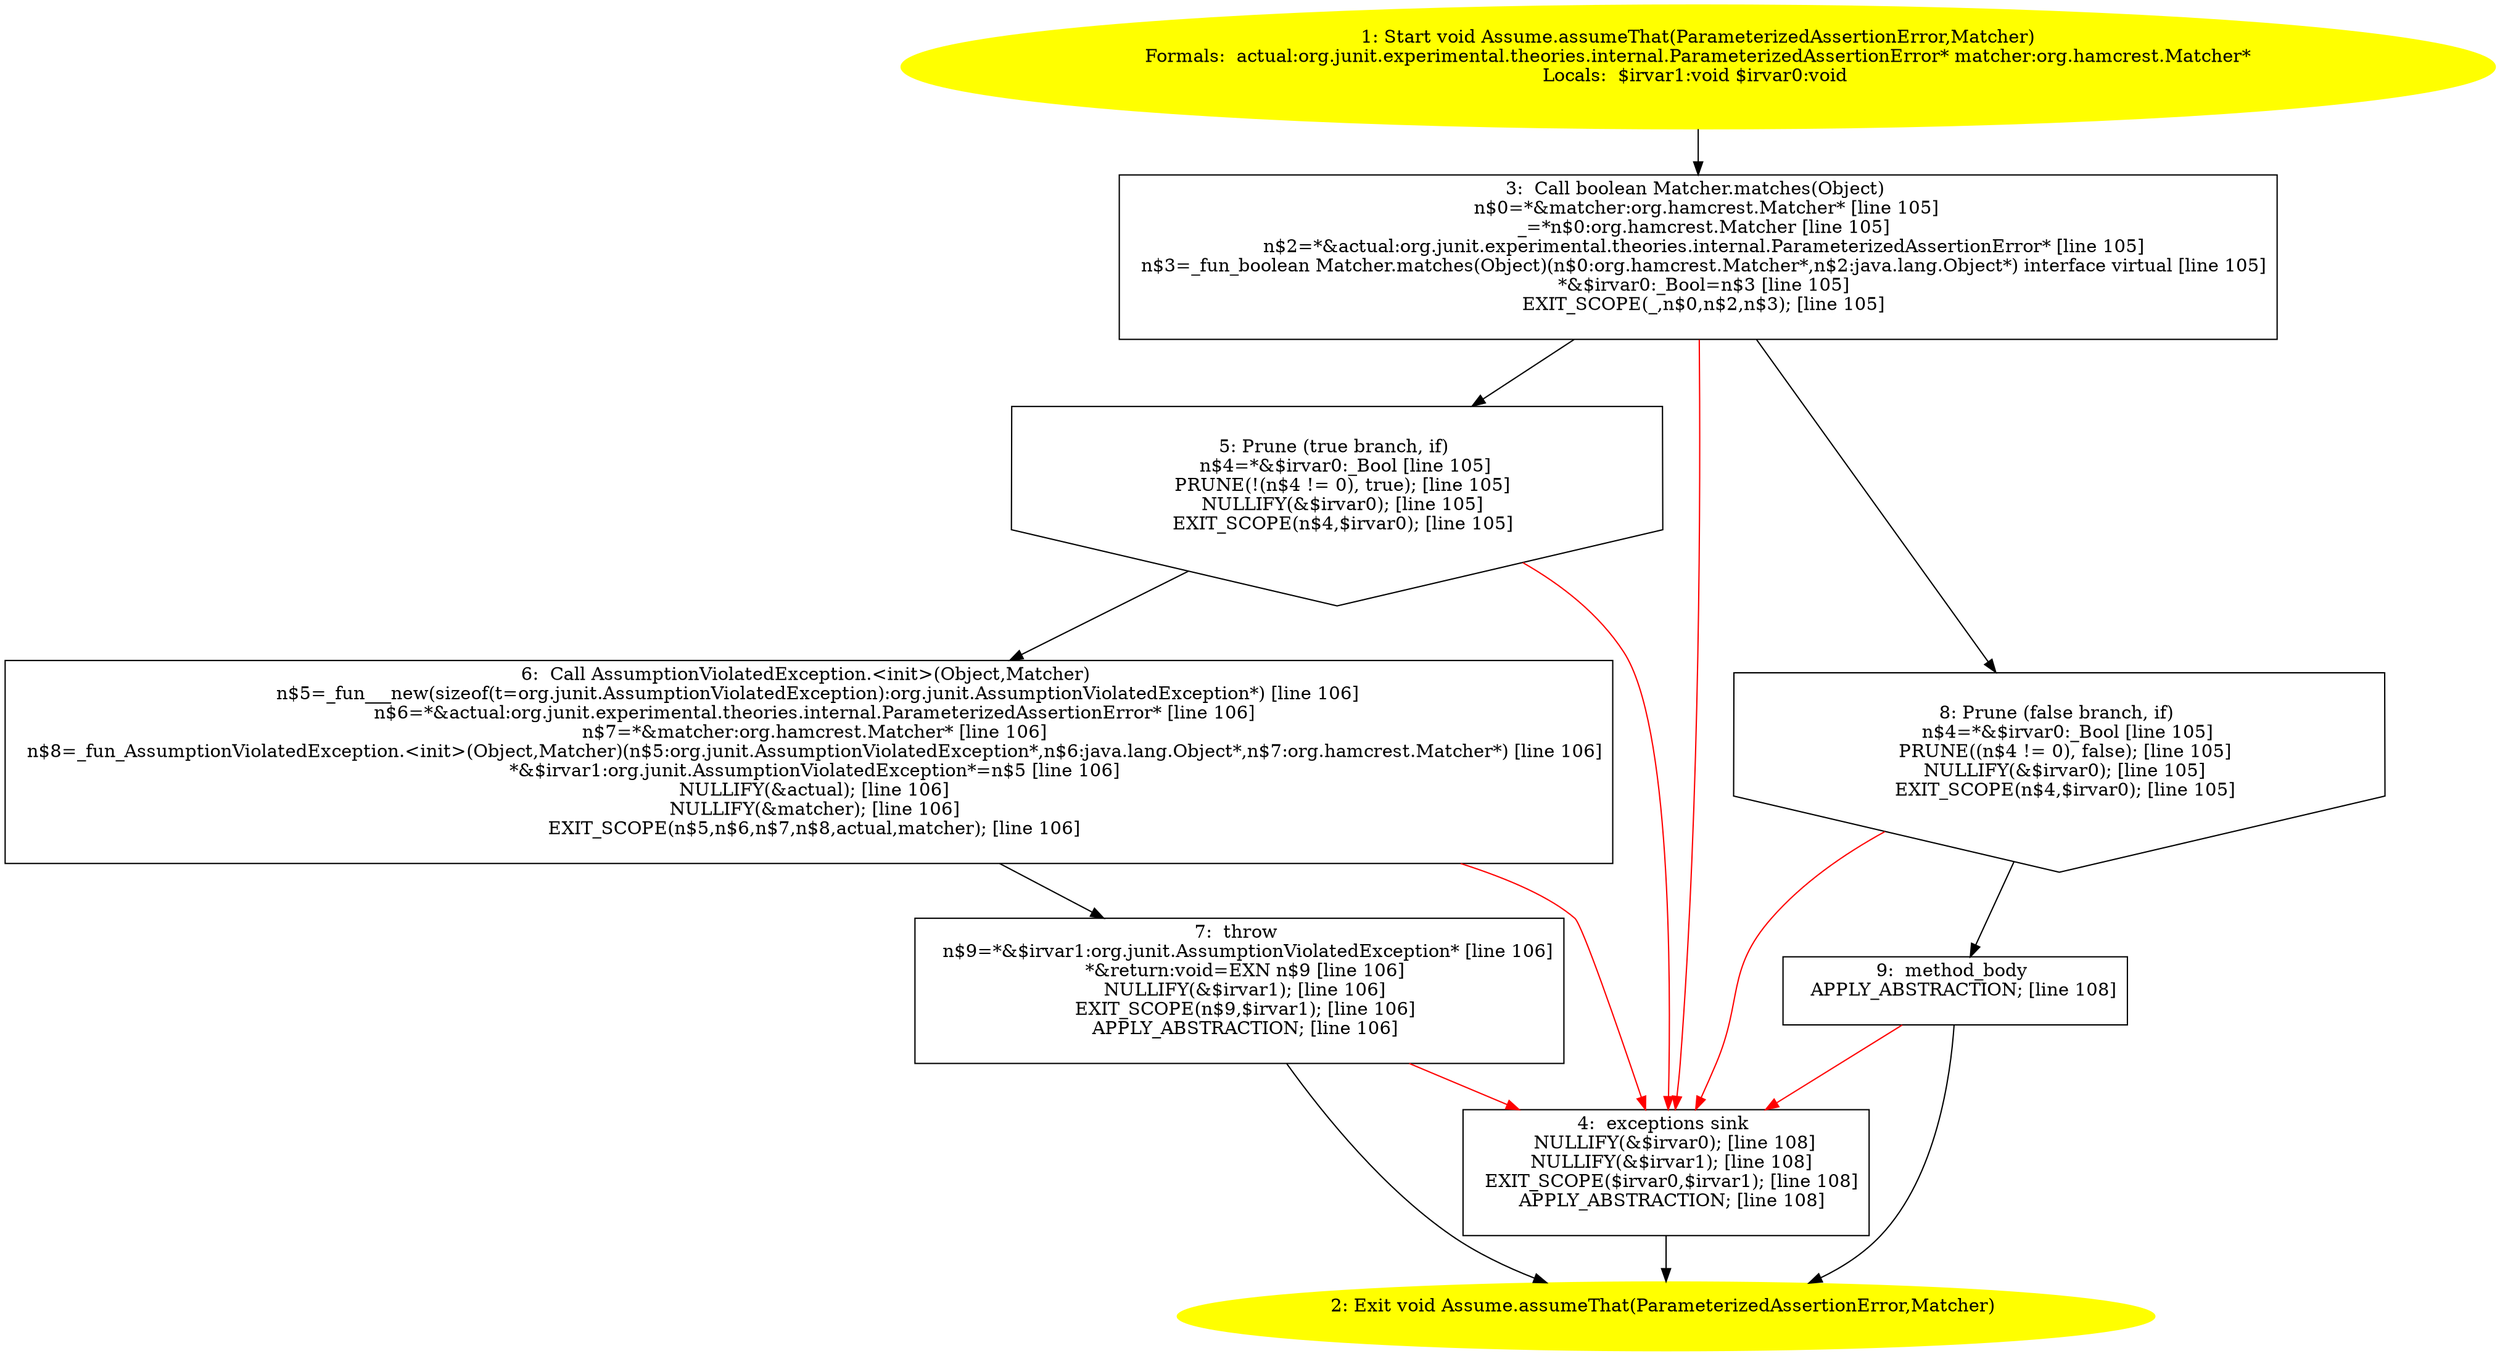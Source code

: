 /* @generated */
digraph cfg {
"org.junit.Assume.assumeThat(org.junit.experimental.theories.internal.ParameterizedAssertionError,org.2751ae0a9985018df79d5f22962dd02c_1" [label="1: Start void Assume.assumeThat(ParameterizedAssertionError,Matcher)\nFormals:  actual:org.junit.experimental.theories.internal.ParameterizedAssertionError* matcher:org.hamcrest.Matcher*\nLocals:  $irvar1:void $irvar0:void \n  " color=yellow style=filled]
	

	 "org.junit.Assume.assumeThat(org.junit.experimental.theories.internal.ParameterizedAssertionError,org.2751ae0a9985018df79d5f22962dd02c_1" -> "org.junit.Assume.assumeThat(org.junit.experimental.theories.internal.ParameterizedAssertionError,org.2751ae0a9985018df79d5f22962dd02c_3" ;
"org.junit.Assume.assumeThat(org.junit.experimental.theories.internal.ParameterizedAssertionError,org.2751ae0a9985018df79d5f22962dd02c_2" [label="2: Exit void Assume.assumeThat(ParameterizedAssertionError,Matcher) \n  " color=yellow style=filled]
	

"org.junit.Assume.assumeThat(org.junit.experimental.theories.internal.ParameterizedAssertionError,org.2751ae0a9985018df79d5f22962dd02c_3" [label="3:  Call boolean Matcher.matches(Object) \n   n$0=*&matcher:org.hamcrest.Matcher* [line 105]\n  _=*n$0:org.hamcrest.Matcher [line 105]\n  n$2=*&actual:org.junit.experimental.theories.internal.ParameterizedAssertionError* [line 105]\n  n$3=_fun_boolean Matcher.matches(Object)(n$0:org.hamcrest.Matcher*,n$2:java.lang.Object*) interface virtual [line 105]\n  *&$irvar0:_Bool=n$3 [line 105]\n  EXIT_SCOPE(_,n$0,n$2,n$3); [line 105]\n " shape="box"]
	

	 "org.junit.Assume.assumeThat(org.junit.experimental.theories.internal.ParameterizedAssertionError,org.2751ae0a9985018df79d5f22962dd02c_3" -> "org.junit.Assume.assumeThat(org.junit.experimental.theories.internal.ParameterizedAssertionError,org.2751ae0a9985018df79d5f22962dd02c_5" ;
	 "org.junit.Assume.assumeThat(org.junit.experimental.theories.internal.ParameterizedAssertionError,org.2751ae0a9985018df79d5f22962dd02c_3" -> "org.junit.Assume.assumeThat(org.junit.experimental.theories.internal.ParameterizedAssertionError,org.2751ae0a9985018df79d5f22962dd02c_8" ;
	 "org.junit.Assume.assumeThat(org.junit.experimental.theories.internal.ParameterizedAssertionError,org.2751ae0a9985018df79d5f22962dd02c_3" -> "org.junit.Assume.assumeThat(org.junit.experimental.theories.internal.ParameterizedAssertionError,org.2751ae0a9985018df79d5f22962dd02c_4" [color="red" ];
"org.junit.Assume.assumeThat(org.junit.experimental.theories.internal.ParameterizedAssertionError,org.2751ae0a9985018df79d5f22962dd02c_4" [label="4:  exceptions sink \n   NULLIFY(&$irvar0); [line 108]\n  NULLIFY(&$irvar1); [line 108]\n  EXIT_SCOPE($irvar0,$irvar1); [line 108]\n  APPLY_ABSTRACTION; [line 108]\n " shape="box"]
	

	 "org.junit.Assume.assumeThat(org.junit.experimental.theories.internal.ParameterizedAssertionError,org.2751ae0a9985018df79d5f22962dd02c_4" -> "org.junit.Assume.assumeThat(org.junit.experimental.theories.internal.ParameterizedAssertionError,org.2751ae0a9985018df79d5f22962dd02c_2" ;
"org.junit.Assume.assumeThat(org.junit.experimental.theories.internal.ParameterizedAssertionError,org.2751ae0a9985018df79d5f22962dd02c_5" [label="5: Prune (true branch, if) \n   n$4=*&$irvar0:_Bool [line 105]\n  PRUNE(!(n$4 != 0), true); [line 105]\n  NULLIFY(&$irvar0); [line 105]\n  EXIT_SCOPE(n$4,$irvar0); [line 105]\n " shape="invhouse"]
	

	 "org.junit.Assume.assumeThat(org.junit.experimental.theories.internal.ParameterizedAssertionError,org.2751ae0a9985018df79d5f22962dd02c_5" -> "org.junit.Assume.assumeThat(org.junit.experimental.theories.internal.ParameterizedAssertionError,org.2751ae0a9985018df79d5f22962dd02c_6" ;
	 "org.junit.Assume.assumeThat(org.junit.experimental.theories.internal.ParameterizedAssertionError,org.2751ae0a9985018df79d5f22962dd02c_5" -> "org.junit.Assume.assumeThat(org.junit.experimental.theories.internal.ParameterizedAssertionError,org.2751ae0a9985018df79d5f22962dd02c_4" [color="red" ];
"org.junit.Assume.assumeThat(org.junit.experimental.theories.internal.ParameterizedAssertionError,org.2751ae0a9985018df79d5f22962dd02c_6" [label="6:  Call AssumptionViolatedException.<init>(Object,Matcher) \n   n$5=_fun___new(sizeof(t=org.junit.AssumptionViolatedException):org.junit.AssumptionViolatedException*) [line 106]\n  n$6=*&actual:org.junit.experimental.theories.internal.ParameterizedAssertionError* [line 106]\n  n$7=*&matcher:org.hamcrest.Matcher* [line 106]\n  n$8=_fun_AssumptionViolatedException.<init>(Object,Matcher)(n$5:org.junit.AssumptionViolatedException*,n$6:java.lang.Object*,n$7:org.hamcrest.Matcher*) [line 106]\n  *&$irvar1:org.junit.AssumptionViolatedException*=n$5 [line 106]\n  NULLIFY(&actual); [line 106]\n  NULLIFY(&matcher); [line 106]\n  EXIT_SCOPE(n$5,n$6,n$7,n$8,actual,matcher); [line 106]\n " shape="box"]
	

	 "org.junit.Assume.assumeThat(org.junit.experimental.theories.internal.ParameterizedAssertionError,org.2751ae0a9985018df79d5f22962dd02c_6" -> "org.junit.Assume.assumeThat(org.junit.experimental.theories.internal.ParameterizedAssertionError,org.2751ae0a9985018df79d5f22962dd02c_7" ;
	 "org.junit.Assume.assumeThat(org.junit.experimental.theories.internal.ParameterizedAssertionError,org.2751ae0a9985018df79d5f22962dd02c_6" -> "org.junit.Assume.assumeThat(org.junit.experimental.theories.internal.ParameterizedAssertionError,org.2751ae0a9985018df79d5f22962dd02c_4" [color="red" ];
"org.junit.Assume.assumeThat(org.junit.experimental.theories.internal.ParameterizedAssertionError,org.2751ae0a9985018df79d5f22962dd02c_7" [label="7:  throw \n   n$9=*&$irvar1:org.junit.AssumptionViolatedException* [line 106]\n  *&return:void=EXN n$9 [line 106]\n  NULLIFY(&$irvar1); [line 106]\n  EXIT_SCOPE(n$9,$irvar1); [line 106]\n  APPLY_ABSTRACTION; [line 106]\n " shape="box"]
	

	 "org.junit.Assume.assumeThat(org.junit.experimental.theories.internal.ParameterizedAssertionError,org.2751ae0a9985018df79d5f22962dd02c_7" -> "org.junit.Assume.assumeThat(org.junit.experimental.theories.internal.ParameterizedAssertionError,org.2751ae0a9985018df79d5f22962dd02c_2" ;
	 "org.junit.Assume.assumeThat(org.junit.experimental.theories.internal.ParameterizedAssertionError,org.2751ae0a9985018df79d5f22962dd02c_7" -> "org.junit.Assume.assumeThat(org.junit.experimental.theories.internal.ParameterizedAssertionError,org.2751ae0a9985018df79d5f22962dd02c_4" [color="red" ];
"org.junit.Assume.assumeThat(org.junit.experimental.theories.internal.ParameterizedAssertionError,org.2751ae0a9985018df79d5f22962dd02c_8" [label="8: Prune (false branch, if) \n   n$4=*&$irvar0:_Bool [line 105]\n  PRUNE((n$4 != 0), false); [line 105]\n  NULLIFY(&$irvar0); [line 105]\n  EXIT_SCOPE(n$4,$irvar0); [line 105]\n " shape="invhouse"]
	

	 "org.junit.Assume.assumeThat(org.junit.experimental.theories.internal.ParameterizedAssertionError,org.2751ae0a9985018df79d5f22962dd02c_8" -> "org.junit.Assume.assumeThat(org.junit.experimental.theories.internal.ParameterizedAssertionError,org.2751ae0a9985018df79d5f22962dd02c_9" ;
	 "org.junit.Assume.assumeThat(org.junit.experimental.theories.internal.ParameterizedAssertionError,org.2751ae0a9985018df79d5f22962dd02c_8" -> "org.junit.Assume.assumeThat(org.junit.experimental.theories.internal.ParameterizedAssertionError,org.2751ae0a9985018df79d5f22962dd02c_4" [color="red" ];
"org.junit.Assume.assumeThat(org.junit.experimental.theories.internal.ParameterizedAssertionError,org.2751ae0a9985018df79d5f22962dd02c_9" [label="9:  method_body \n   APPLY_ABSTRACTION; [line 108]\n " shape="box"]
	

	 "org.junit.Assume.assumeThat(org.junit.experimental.theories.internal.ParameterizedAssertionError,org.2751ae0a9985018df79d5f22962dd02c_9" -> "org.junit.Assume.assumeThat(org.junit.experimental.theories.internal.ParameterizedAssertionError,org.2751ae0a9985018df79d5f22962dd02c_2" ;
	 "org.junit.Assume.assumeThat(org.junit.experimental.theories.internal.ParameterizedAssertionError,org.2751ae0a9985018df79d5f22962dd02c_9" -> "org.junit.Assume.assumeThat(org.junit.experimental.theories.internal.ParameterizedAssertionError,org.2751ae0a9985018df79d5f22962dd02c_4" [color="red" ];
}
